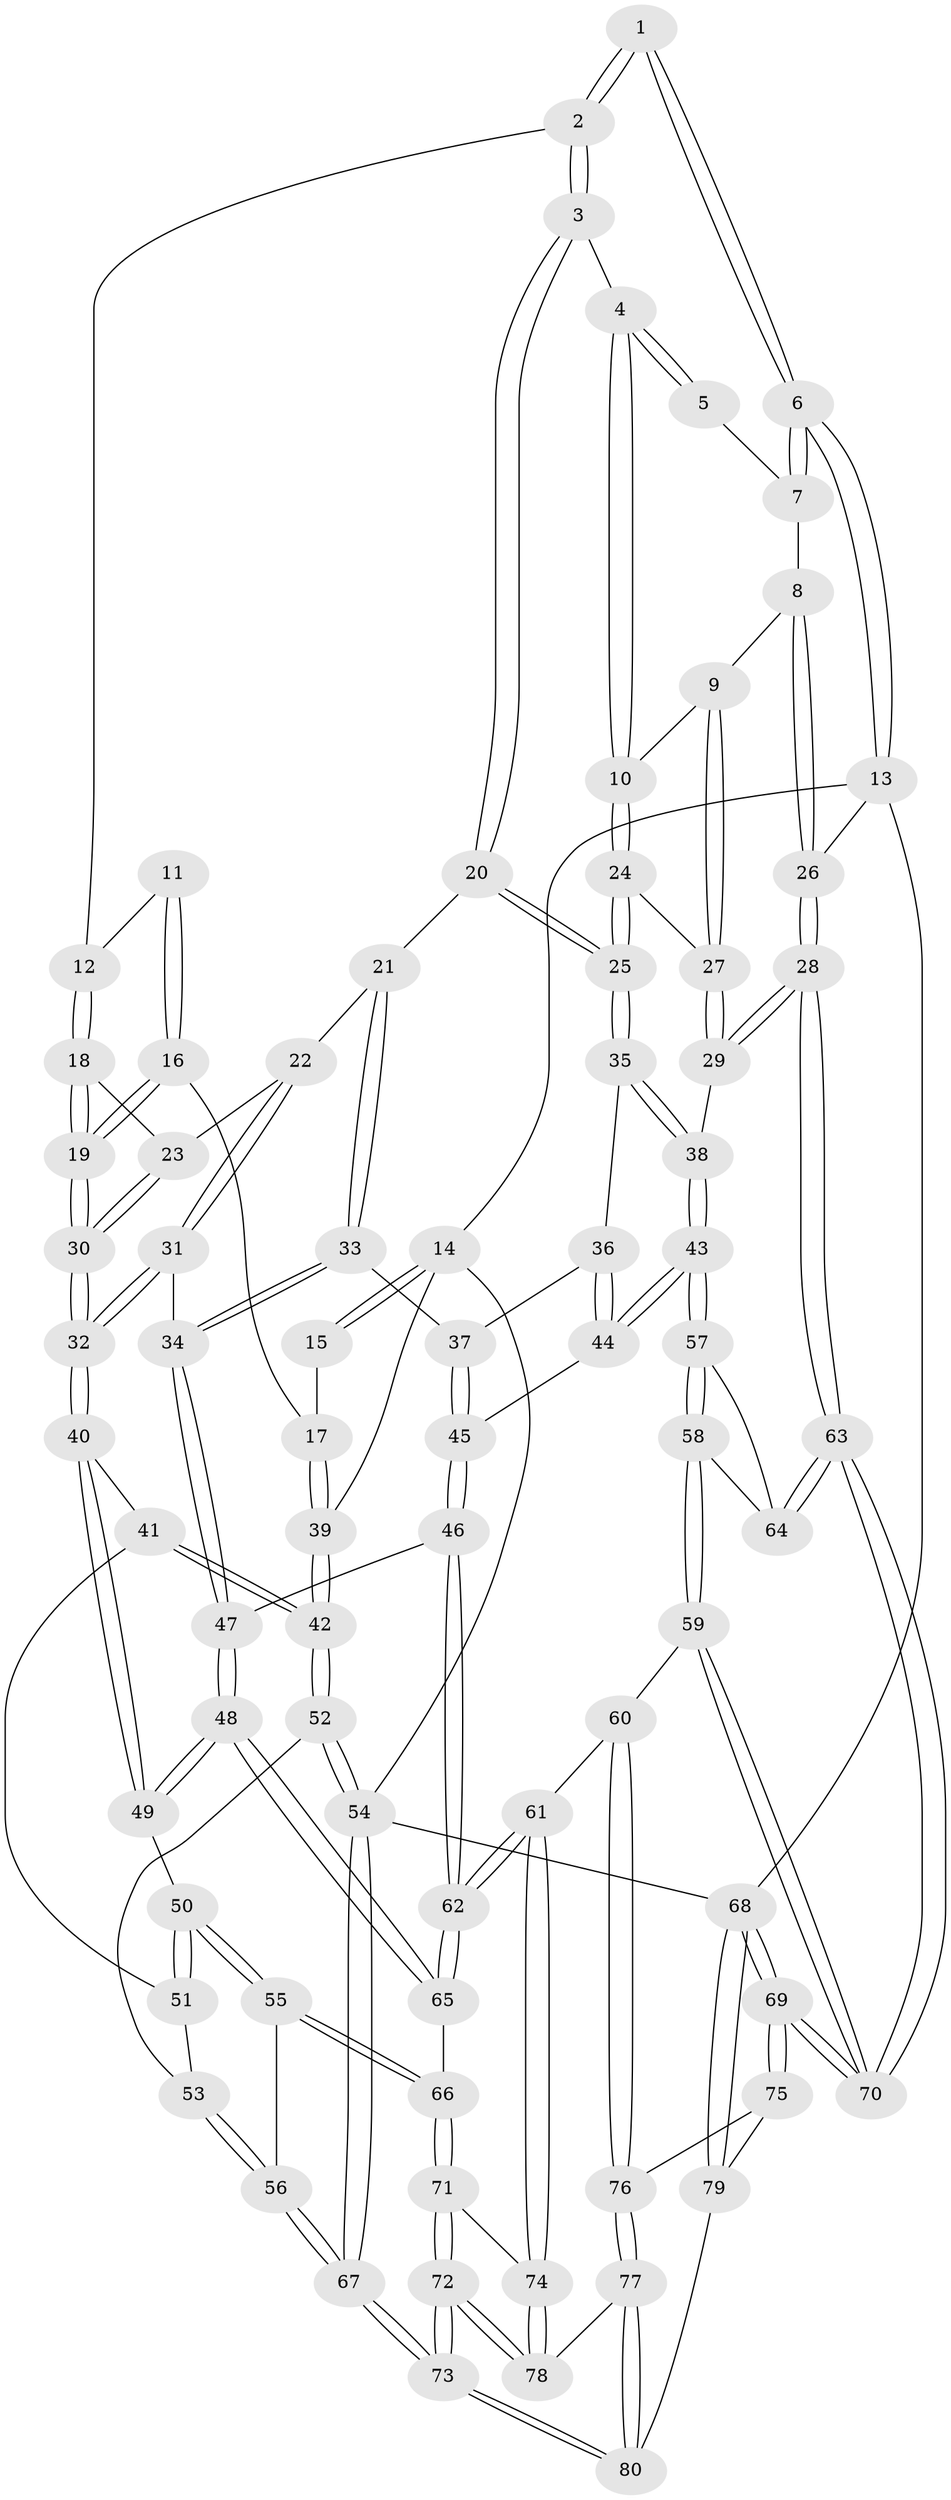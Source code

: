 // coarse degree distribution, {2: 0.10526315789473684, 3: 0.7192982456140351, 4: 0.08771929824561403, 5: 0.08771929824561403}
// Generated by graph-tools (version 1.1) at 2025/54/03/04/25 22:54:42]
// undirected, 80 vertices, 197 edges
graph export_dot {
  node [color=gray90,style=filled];
  1 [pos="+0.8250193117952231+0"];
  2 [pos="+0.46123520323593614+0"];
  3 [pos="+0.4685598398054664+0"];
  4 [pos="+0.7730255025857873+0.0955940631971403"];
  5 [pos="+0.8141562997488733+0.0413501209288454"];
  6 [pos="+1+0"];
  7 [pos="+0.9202432499192865+0.06805652869938647"];
  8 [pos="+0.9336054148289814+0.1404263176379184"];
  9 [pos="+0.9139323413796085+0.17850555728389333"];
  10 [pos="+0.7706335877850633+0.10945400039665712"];
  11 [pos="+0.341447748833839+0"];
  12 [pos="+0.34676242250897427+0"];
  13 [pos="+1+0"];
  14 [pos="+0+0"];
  15 [pos="+0.08268501720791763+0"];
  16 [pos="+0.14399325957601083+0.23476198704296372"];
  17 [pos="+0.14253077349678364+0.23457464925245755"];
  18 [pos="+0.3116560528590154+0.12482506551752705"];
  19 [pos="+0.16971179701867217+0.24595318693942975"];
  20 [pos="+0.5300440526832675+0.10084996365387665"];
  21 [pos="+0.47515951856733707+0.20067633044009647"];
  22 [pos="+0.42130876103876114+0.20444954144942304"];
  23 [pos="+0.3638176794221291+0.20371862371546454"];
  24 [pos="+0.7291513642952877+0.16429411686669282"];
  25 [pos="+0.6964354208566529+0.20287148065252558"];
  26 [pos="+1+0.05268473445915856"];
  27 [pos="+0.9178492343574041+0.22096755239093782"];
  28 [pos="+1+0.4629131172246395"];
  29 [pos="+0.9483663705723802+0.41756982429273376"];
  30 [pos="+0.26089623955931424+0.33398195682024207"];
  31 [pos="+0.3298136819306161+0.3853522677634761"];
  32 [pos="+0.2807805651700124+0.38011625045049985"];
  33 [pos="+0.4965128235189676+0.3467245070842072"];
  34 [pos="+0.3528929355311282+0.3888886090602386"];
  35 [pos="+0.7142048436598325+0.30176328670014047"];
  36 [pos="+0.6744235974365943+0.3172666582883104"];
  37 [pos="+0.4994985530071095+0.34837948067646357"];
  38 [pos="+0.8824357622720352+0.42720553526225974"];
  39 [pos="+0+0.2754781481960837"];
  40 [pos="+0.24754185904287146+0.4359089350852218"];
  41 [pos="+0.1869705072444156+0.4438958090501683"];
  42 [pos="+0+0.3474889657756572"];
  43 [pos="+0.7878453088880089+0.531797181696999"];
  44 [pos="+0.5859232430805581+0.5233729510534137"];
  45 [pos="+0.5535222966007814+0.5296070391710169"];
  46 [pos="+0.5340658148268017+0.5547108772727001"];
  47 [pos="+0.41713198293247955+0.5150162318224359"];
  48 [pos="+0.32068345035982754+0.6037306458697901"];
  49 [pos="+0.25244702740652597+0.5278447401866451"];
  50 [pos="+0.16132428567081833+0.5967411543377087"];
  51 [pos="+0.08134509207240075+0.5370234766048722"];
  52 [pos="+0+0.39192187492442615"];
  53 [pos="+0.0388912188238155+0.5324377194275324"];
  54 [pos="+0+1"];
  55 [pos="+0.1541065245661998+0.6340066563945321"];
  56 [pos="+0.0626082870222348+0.6892508046706907"];
  57 [pos="+0.7804682188060902+0.5704403025565778"];
  58 [pos="+0.7363058097198011+0.7092677582820228"];
  59 [pos="+0.7325191320388792+0.7177312212062131"];
  60 [pos="+0.7174220961873431+0.7270091922774046"];
  61 [pos="+0.5063122001528083+0.7283885491070238"];
  62 [pos="+0.5055684336950729+0.7261872901449864"];
  63 [pos="+1+0.8634963639782686"];
  64 [pos="+0.906673191262906+0.698349054325321"];
  65 [pos="+0.32531433809293464+0.6193856205061368"];
  66 [pos="+0.23922201148998912+0.7191878357818642"];
  67 [pos="+0+1"];
  68 [pos="+1+1"];
  69 [pos="+1+1"];
  70 [pos="+1+1"];
  71 [pos="+0.23581788489187405+0.771804290093716"];
  72 [pos="+0+1"];
  73 [pos="+0+1"];
  74 [pos="+0.48571866193193686+0.78057329337156"];
  75 [pos="+0.7140415725916818+0.8847279294024262"];
  76 [pos="+0.712621364550205+0.8834801225838098"];
  77 [pos="+0.5422453905444846+0.9450611357695703"];
  78 [pos="+0.48409633837074006+0.8295427285414907"];
  79 [pos="+0.6737037087586444+1"];
  80 [pos="+0.5457556711005727+1"];
  1 -- 2;
  1 -- 2;
  1 -- 6;
  1 -- 6;
  2 -- 3;
  2 -- 3;
  2 -- 12;
  3 -- 4;
  3 -- 20;
  3 -- 20;
  4 -- 5;
  4 -- 5;
  4 -- 10;
  4 -- 10;
  5 -- 7;
  6 -- 7;
  6 -- 7;
  6 -- 13;
  6 -- 13;
  7 -- 8;
  8 -- 9;
  8 -- 26;
  8 -- 26;
  9 -- 10;
  9 -- 27;
  9 -- 27;
  10 -- 24;
  10 -- 24;
  11 -- 12;
  11 -- 16;
  11 -- 16;
  12 -- 18;
  12 -- 18;
  13 -- 14;
  13 -- 26;
  13 -- 68;
  14 -- 15;
  14 -- 15;
  14 -- 39;
  14 -- 54;
  15 -- 17;
  16 -- 17;
  16 -- 19;
  16 -- 19;
  17 -- 39;
  17 -- 39;
  18 -- 19;
  18 -- 19;
  18 -- 23;
  19 -- 30;
  19 -- 30;
  20 -- 21;
  20 -- 25;
  20 -- 25;
  21 -- 22;
  21 -- 33;
  21 -- 33;
  22 -- 23;
  22 -- 31;
  22 -- 31;
  23 -- 30;
  23 -- 30;
  24 -- 25;
  24 -- 25;
  24 -- 27;
  25 -- 35;
  25 -- 35;
  26 -- 28;
  26 -- 28;
  27 -- 29;
  27 -- 29;
  28 -- 29;
  28 -- 29;
  28 -- 63;
  28 -- 63;
  29 -- 38;
  30 -- 32;
  30 -- 32;
  31 -- 32;
  31 -- 32;
  31 -- 34;
  32 -- 40;
  32 -- 40;
  33 -- 34;
  33 -- 34;
  33 -- 37;
  34 -- 47;
  34 -- 47;
  35 -- 36;
  35 -- 38;
  35 -- 38;
  36 -- 37;
  36 -- 44;
  36 -- 44;
  37 -- 45;
  37 -- 45;
  38 -- 43;
  38 -- 43;
  39 -- 42;
  39 -- 42;
  40 -- 41;
  40 -- 49;
  40 -- 49;
  41 -- 42;
  41 -- 42;
  41 -- 51;
  42 -- 52;
  42 -- 52;
  43 -- 44;
  43 -- 44;
  43 -- 57;
  43 -- 57;
  44 -- 45;
  45 -- 46;
  45 -- 46;
  46 -- 47;
  46 -- 62;
  46 -- 62;
  47 -- 48;
  47 -- 48;
  48 -- 49;
  48 -- 49;
  48 -- 65;
  48 -- 65;
  49 -- 50;
  50 -- 51;
  50 -- 51;
  50 -- 55;
  50 -- 55;
  51 -- 53;
  52 -- 53;
  52 -- 54;
  52 -- 54;
  53 -- 56;
  53 -- 56;
  54 -- 67;
  54 -- 67;
  54 -- 68;
  55 -- 56;
  55 -- 66;
  55 -- 66;
  56 -- 67;
  56 -- 67;
  57 -- 58;
  57 -- 58;
  57 -- 64;
  58 -- 59;
  58 -- 59;
  58 -- 64;
  59 -- 60;
  59 -- 70;
  59 -- 70;
  60 -- 61;
  60 -- 76;
  60 -- 76;
  61 -- 62;
  61 -- 62;
  61 -- 74;
  61 -- 74;
  62 -- 65;
  62 -- 65;
  63 -- 64;
  63 -- 64;
  63 -- 70;
  63 -- 70;
  65 -- 66;
  66 -- 71;
  66 -- 71;
  67 -- 73;
  67 -- 73;
  68 -- 69;
  68 -- 69;
  68 -- 79;
  68 -- 79;
  69 -- 70;
  69 -- 70;
  69 -- 75;
  69 -- 75;
  71 -- 72;
  71 -- 72;
  71 -- 74;
  72 -- 73;
  72 -- 73;
  72 -- 78;
  72 -- 78;
  73 -- 80;
  73 -- 80;
  74 -- 78;
  74 -- 78;
  75 -- 76;
  75 -- 79;
  76 -- 77;
  76 -- 77;
  77 -- 78;
  77 -- 80;
  77 -- 80;
  79 -- 80;
}
